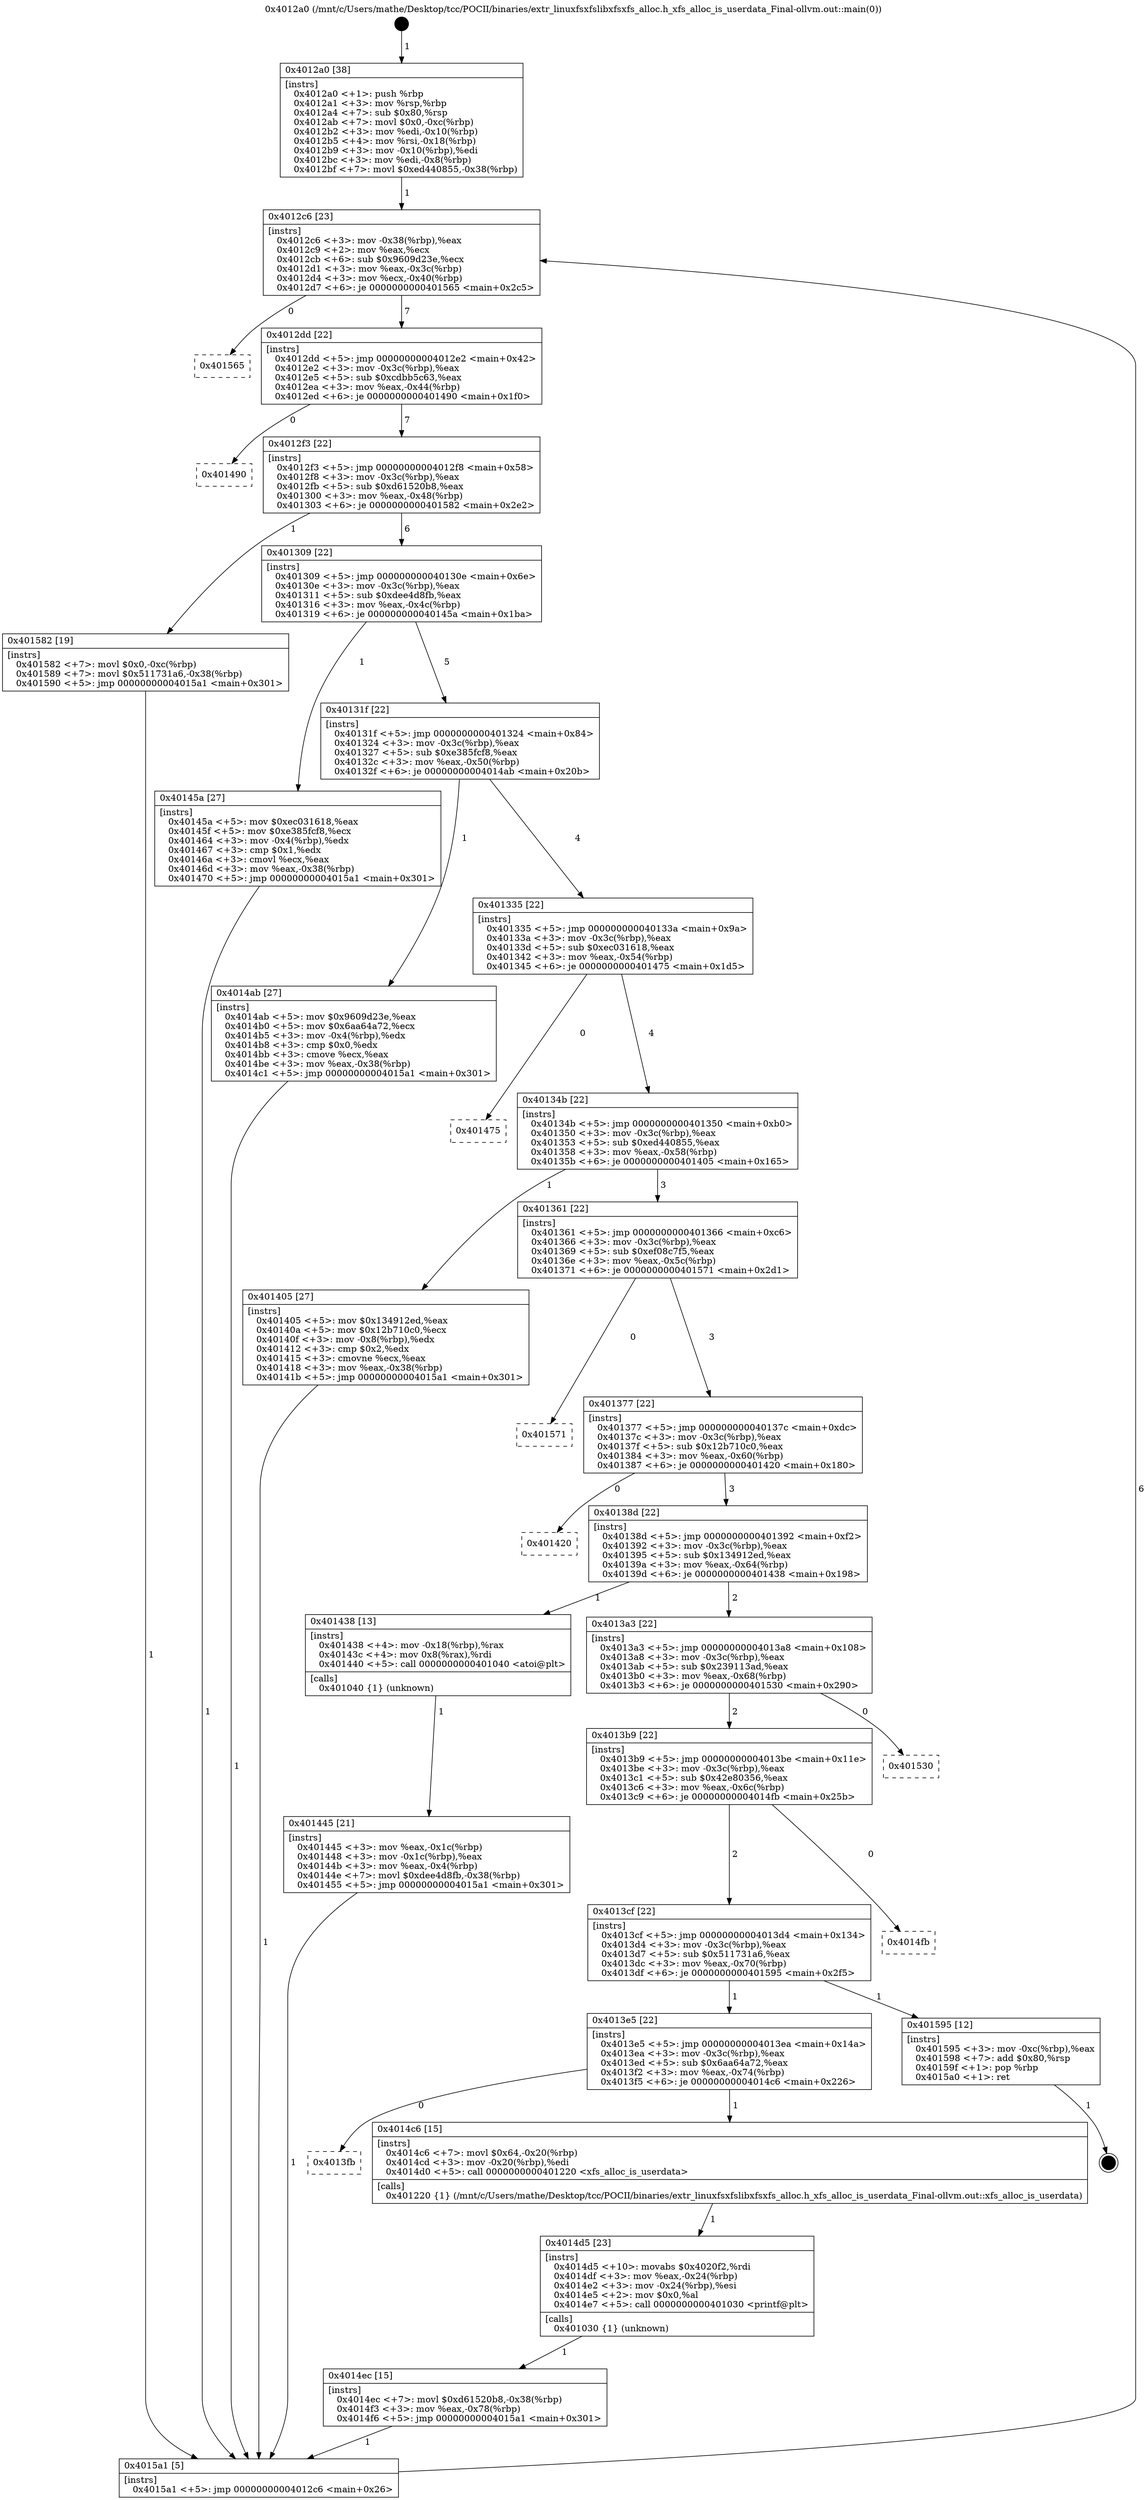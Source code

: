 digraph "0x4012a0" {
  label = "0x4012a0 (/mnt/c/Users/mathe/Desktop/tcc/POCII/binaries/extr_linuxfsxfslibxfsxfs_alloc.h_xfs_alloc_is_userdata_Final-ollvm.out::main(0))"
  labelloc = "t"
  node[shape=record]

  Entry [label="",width=0.3,height=0.3,shape=circle,fillcolor=black,style=filled]
  "0x4012c6" [label="{
     0x4012c6 [23]\l
     | [instrs]\l
     &nbsp;&nbsp;0x4012c6 \<+3\>: mov -0x38(%rbp),%eax\l
     &nbsp;&nbsp;0x4012c9 \<+2\>: mov %eax,%ecx\l
     &nbsp;&nbsp;0x4012cb \<+6\>: sub $0x9609d23e,%ecx\l
     &nbsp;&nbsp;0x4012d1 \<+3\>: mov %eax,-0x3c(%rbp)\l
     &nbsp;&nbsp;0x4012d4 \<+3\>: mov %ecx,-0x40(%rbp)\l
     &nbsp;&nbsp;0x4012d7 \<+6\>: je 0000000000401565 \<main+0x2c5\>\l
  }"]
  "0x401565" [label="{
     0x401565\l
  }", style=dashed]
  "0x4012dd" [label="{
     0x4012dd [22]\l
     | [instrs]\l
     &nbsp;&nbsp;0x4012dd \<+5\>: jmp 00000000004012e2 \<main+0x42\>\l
     &nbsp;&nbsp;0x4012e2 \<+3\>: mov -0x3c(%rbp),%eax\l
     &nbsp;&nbsp;0x4012e5 \<+5\>: sub $0xcdbb5c63,%eax\l
     &nbsp;&nbsp;0x4012ea \<+3\>: mov %eax,-0x44(%rbp)\l
     &nbsp;&nbsp;0x4012ed \<+6\>: je 0000000000401490 \<main+0x1f0\>\l
  }"]
  Exit [label="",width=0.3,height=0.3,shape=circle,fillcolor=black,style=filled,peripheries=2]
  "0x401490" [label="{
     0x401490\l
  }", style=dashed]
  "0x4012f3" [label="{
     0x4012f3 [22]\l
     | [instrs]\l
     &nbsp;&nbsp;0x4012f3 \<+5\>: jmp 00000000004012f8 \<main+0x58\>\l
     &nbsp;&nbsp;0x4012f8 \<+3\>: mov -0x3c(%rbp),%eax\l
     &nbsp;&nbsp;0x4012fb \<+5\>: sub $0xd61520b8,%eax\l
     &nbsp;&nbsp;0x401300 \<+3\>: mov %eax,-0x48(%rbp)\l
     &nbsp;&nbsp;0x401303 \<+6\>: je 0000000000401582 \<main+0x2e2\>\l
  }"]
  "0x4014ec" [label="{
     0x4014ec [15]\l
     | [instrs]\l
     &nbsp;&nbsp;0x4014ec \<+7\>: movl $0xd61520b8,-0x38(%rbp)\l
     &nbsp;&nbsp;0x4014f3 \<+3\>: mov %eax,-0x78(%rbp)\l
     &nbsp;&nbsp;0x4014f6 \<+5\>: jmp 00000000004015a1 \<main+0x301\>\l
  }"]
  "0x401582" [label="{
     0x401582 [19]\l
     | [instrs]\l
     &nbsp;&nbsp;0x401582 \<+7\>: movl $0x0,-0xc(%rbp)\l
     &nbsp;&nbsp;0x401589 \<+7\>: movl $0x511731a6,-0x38(%rbp)\l
     &nbsp;&nbsp;0x401590 \<+5\>: jmp 00000000004015a1 \<main+0x301\>\l
  }"]
  "0x401309" [label="{
     0x401309 [22]\l
     | [instrs]\l
     &nbsp;&nbsp;0x401309 \<+5\>: jmp 000000000040130e \<main+0x6e\>\l
     &nbsp;&nbsp;0x40130e \<+3\>: mov -0x3c(%rbp),%eax\l
     &nbsp;&nbsp;0x401311 \<+5\>: sub $0xdee4d8fb,%eax\l
     &nbsp;&nbsp;0x401316 \<+3\>: mov %eax,-0x4c(%rbp)\l
     &nbsp;&nbsp;0x401319 \<+6\>: je 000000000040145a \<main+0x1ba\>\l
  }"]
  "0x4014d5" [label="{
     0x4014d5 [23]\l
     | [instrs]\l
     &nbsp;&nbsp;0x4014d5 \<+10\>: movabs $0x4020f2,%rdi\l
     &nbsp;&nbsp;0x4014df \<+3\>: mov %eax,-0x24(%rbp)\l
     &nbsp;&nbsp;0x4014e2 \<+3\>: mov -0x24(%rbp),%esi\l
     &nbsp;&nbsp;0x4014e5 \<+2\>: mov $0x0,%al\l
     &nbsp;&nbsp;0x4014e7 \<+5\>: call 0000000000401030 \<printf@plt\>\l
     | [calls]\l
     &nbsp;&nbsp;0x401030 \{1\} (unknown)\l
  }"]
  "0x40145a" [label="{
     0x40145a [27]\l
     | [instrs]\l
     &nbsp;&nbsp;0x40145a \<+5\>: mov $0xec031618,%eax\l
     &nbsp;&nbsp;0x40145f \<+5\>: mov $0xe385fcf8,%ecx\l
     &nbsp;&nbsp;0x401464 \<+3\>: mov -0x4(%rbp),%edx\l
     &nbsp;&nbsp;0x401467 \<+3\>: cmp $0x1,%edx\l
     &nbsp;&nbsp;0x40146a \<+3\>: cmovl %ecx,%eax\l
     &nbsp;&nbsp;0x40146d \<+3\>: mov %eax,-0x38(%rbp)\l
     &nbsp;&nbsp;0x401470 \<+5\>: jmp 00000000004015a1 \<main+0x301\>\l
  }"]
  "0x40131f" [label="{
     0x40131f [22]\l
     | [instrs]\l
     &nbsp;&nbsp;0x40131f \<+5\>: jmp 0000000000401324 \<main+0x84\>\l
     &nbsp;&nbsp;0x401324 \<+3\>: mov -0x3c(%rbp),%eax\l
     &nbsp;&nbsp;0x401327 \<+5\>: sub $0xe385fcf8,%eax\l
     &nbsp;&nbsp;0x40132c \<+3\>: mov %eax,-0x50(%rbp)\l
     &nbsp;&nbsp;0x40132f \<+6\>: je 00000000004014ab \<main+0x20b\>\l
  }"]
  "0x4013fb" [label="{
     0x4013fb\l
  }", style=dashed]
  "0x4014ab" [label="{
     0x4014ab [27]\l
     | [instrs]\l
     &nbsp;&nbsp;0x4014ab \<+5\>: mov $0x9609d23e,%eax\l
     &nbsp;&nbsp;0x4014b0 \<+5\>: mov $0x6aa64a72,%ecx\l
     &nbsp;&nbsp;0x4014b5 \<+3\>: mov -0x4(%rbp),%edx\l
     &nbsp;&nbsp;0x4014b8 \<+3\>: cmp $0x0,%edx\l
     &nbsp;&nbsp;0x4014bb \<+3\>: cmove %ecx,%eax\l
     &nbsp;&nbsp;0x4014be \<+3\>: mov %eax,-0x38(%rbp)\l
     &nbsp;&nbsp;0x4014c1 \<+5\>: jmp 00000000004015a1 \<main+0x301\>\l
  }"]
  "0x401335" [label="{
     0x401335 [22]\l
     | [instrs]\l
     &nbsp;&nbsp;0x401335 \<+5\>: jmp 000000000040133a \<main+0x9a\>\l
     &nbsp;&nbsp;0x40133a \<+3\>: mov -0x3c(%rbp),%eax\l
     &nbsp;&nbsp;0x40133d \<+5\>: sub $0xec031618,%eax\l
     &nbsp;&nbsp;0x401342 \<+3\>: mov %eax,-0x54(%rbp)\l
     &nbsp;&nbsp;0x401345 \<+6\>: je 0000000000401475 \<main+0x1d5\>\l
  }"]
  "0x4014c6" [label="{
     0x4014c6 [15]\l
     | [instrs]\l
     &nbsp;&nbsp;0x4014c6 \<+7\>: movl $0x64,-0x20(%rbp)\l
     &nbsp;&nbsp;0x4014cd \<+3\>: mov -0x20(%rbp),%edi\l
     &nbsp;&nbsp;0x4014d0 \<+5\>: call 0000000000401220 \<xfs_alloc_is_userdata\>\l
     | [calls]\l
     &nbsp;&nbsp;0x401220 \{1\} (/mnt/c/Users/mathe/Desktop/tcc/POCII/binaries/extr_linuxfsxfslibxfsxfs_alloc.h_xfs_alloc_is_userdata_Final-ollvm.out::xfs_alloc_is_userdata)\l
  }"]
  "0x401475" [label="{
     0x401475\l
  }", style=dashed]
  "0x40134b" [label="{
     0x40134b [22]\l
     | [instrs]\l
     &nbsp;&nbsp;0x40134b \<+5\>: jmp 0000000000401350 \<main+0xb0\>\l
     &nbsp;&nbsp;0x401350 \<+3\>: mov -0x3c(%rbp),%eax\l
     &nbsp;&nbsp;0x401353 \<+5\>: sub $0xed440855,%eax\l
     &nbsp;&nbsp;0x401358 \<+3\>: mov %eax,-0x58(%rbp)\l
     &nbsp;&nbsp;0x40135b \<+6\>: je 0000000000401405 \<main+0x165\>\l
  }"]
  "0x4013e5" [label="{
     0x4013e5 [22]\l
     | [instrs]\l
     &nbsp;&nbsp;0x4013e5 \<+5\>: jmp 00000000004013ea \<main+0x14a\>\l
     &nbsp;&nbsp;0x4013ea \<+3\>: mov -0x3c(%rbp),%eax\l
     &nbsp;&nbsp;0x4013ed \<+5\>: sub $0x6aa64a72,%eax\l
     &nbsp;&nbsp;0x4013f2 \<+3\>: mov %eax,-0x74(%rbp)\l
     &nbsp;&nbsp;0x4013f5 \<+6\>: je 00000000004014c6 \<main+0x226\>\l
  }"]
  "0x401405" [label="{
     0x401405 [27]\l
     | [instrs]\l
     &nbsp;&nbsp;0x401405 \<+5\>: mov $0x134912ed,%eax\l
     &nbsp;&nbsp;0x40140a \<+5\>: mov $0x12b710c0,%ecx\l
     &nbsp;&nbsp;0x40140f \<+3\>: mov -0x8(%rbp),%edx\l
     &nbsp;&nbsp;0x401412 \<+3\>: cmp $0x2,%edx\l
     &nbsp;&nbsp;0x401415 \<+3\>: cmovne %ecx,%eax\l
     &nbsp;&nbsp;0x401418 \<+3\>: mov %eax,-0x38(%rbp)\l
     &nbsp;&nbsp;0x40141b \<+5\>: jmp 00000000004015a1 \<main+0x301\>\l
  }"]
  "0x401361" [label="{
     0x401361 [22]\l
     | [instrs]\l
     &nbsp;&nbsp;0x401361 \<+5\>: jmp 0000000000401366 \<main+0xc6\>\l
     &nbsp;&nbsp;0x401366 \<+3\>: mov -0x3c(%rbp),%eax\l
     &nbsp;&nbsp;0x401369 \<+5\>: sub $0xef08c7f5,%eax\l
     &nbsp;&nbsp;0x40136e \<+3\>: mov %eax,-0x5c(%rbp)\l
     &nbsp;&nbsp;0x401371 \<+6\>: je 0000000000401571 \<main+0x2d1\>\l
  }"]
  "0x4015a1" [label="{
     0x4015a1 [5]\l
     | [instrs]\l
     &nbsp;&nbsp;0x4015a1 \<+5\>: jmp 00000000004012c6 \<main+0x26\>\l
  }"]
  "0x4012a0" [label="{
     0x4012a0 [38]\l
     | [instrs]\l
     &nbsp;&nbsp;0x4012a0 \<+1\>: push %rbp\l
     &nbsp;&nbsp;0x4012a1 \<+3\>: mov %rsp,%rbp\l
     &nbsp;&nbsp;0x4012a4 \<+7\>: sub $0x80,%rsp\l
     &nbsp;&nbsp;0x4012ab \<+7\>: movl $0x0,-0xc(%rbp)\l
     &nbsp;&nbsp;0x4012b2 \<+3\>: mov %edi,-0x10(%rbp)\l
     &nbsp;&nbsp;0x4012b5 \<+4\>: mov %rsi,-0x18(%rbp)\l
     &nbsp;&nbsp;0x4012b9 \<+3\>: mov -0x10(%rbp),%edi\l
     &nbsp;&nbsp;0x4012bc \<+3\>: mov %edi,-0x8(%rbp)\l
     &nbsp;&nbsp;0x4012bf \<+7\>: movl $0xed440855,-0x38(%rbp)\l
  }"]
  "0x401595" [label="{
     0x401595 [12]\l
     | [instrs]\l
     &nbsp;&nbsp;0x401595 \<+3\>: mov -0xc(%rbp),%eax\l
     &nbsp;&nbsp;0x401598 \<+7\>: add $0x80,%rsp\l
     &nbsp;&nbsp;0x40159f \<+1\>: pop %rbp\l
     &nbsp;&nbsp;0x4015a0 \<+1\>: ret\l
  }"]
  "0x401571" [label="{
     0x401571\l
  }", style=dashed]
  "0x401377" [label="{
     0x401377 [22]\l
     | [instrs]\l
     &nbsp;&nbsp;0x401377 \<+5\>: jmp 000000000040137c \<main+0xdc\>\l
     &nbsp;&nbsp;0x40137c \<+3\>: mov -0x3c(%rbp),%eax\l
     &nbsp;&nbsp;0x40137f \<+5\>: sub $0x12b710c0,%eax\l
     &nbsp;&nbsp;0x401384 \<+3\>: mov %eax,-0x60(%rbp)\l
     &nbsp;&nbsp;0x401387 \<+6\>: je 0000000000401420 \<main+0x180\>\l
  }"]
  "0x4013cf" [label="{
     0x4013cf [22]\l
     | [instrs]\l
     &nbsp;&nbsp;0x4013cf \<+5\>: jmp 00000000004013d4 \<main+0x134\>\l
     &nbsp;&nbsp;0x4013d4 \<+3\>: mov -0x3c(%rbp),%eax\l
     &nbsp;&nbsp;0x4013d7 \<+5\>: sub $0x511731a6,%eax\l
     &nbsp;&nbsp;0x4013dc \<+3\>: mov %eax,-0x70(%rbp)\l
     &nbsp;&nbsp;0x4013df \<+6\>: je 0000000000401595 \<main+0x2f5\>\l
  }"]
  "0x401420" [label="{
     0x401420\l
  }", style=dashed]
  "0x40138d" [label="{
     0x40138d [22]\l
     | [instrs]\l
     &nbsp;&nbsp;0x40138d \<+5\>: jmp 0000000000401392 \<main+0xf2\>\l
     &nbsp;&nbsp;0x401392 \<+3\>: mov -0x3c(%rbp),%eax\l
     &nbsp;&nbsp;0x401395 \<+5\>: sub $0x134912ed,%eax\l
     &nbsp;&nbsp;0x40139a \<+3\>: mov %eax,-0x64(%rbp)\l
     &nbsp;&nbsp;0x40139d \<+6\>: je 0000000000401438 \<main+0x198\>\l
  }"]
  "0x4014fb" [label="{
     0x4014fb\l
  }", style=dashed]
  "0x401438" [label="{
     0x401438 [13]\l
     | [instrs]\l
     &nbsp;&nbsp;0x401438 \<+4\>: mov -0x18(%rbp),%rax\l
     &nbsp;&nbsp;0x40143c \<+4\>: mov 0x8(%rax),%rdi\l
     &nbsp;&nbsp;0x401440 \<+5\>: call 0000000000401040 \<atoi@plt\>\l
     | [calls]\l
     &nbsp;&nbsp;0x401040 \{1\} (unknown)\l
  }"]
  "0x4013a3" [label="{
     0x4013a3 [22]\l
     | [instrs]\l
     &nbsp;&nbsp;0x4013a3 \<+5\>: jmp 00000000004013a8 \<main+0x108\>\l
     &nbsp;&nbsp;0x4013a8 \<+3\>: mov -0x3c(%rbp),%eax\l
     &nbsp;&nbsp;0x4013ab \<+5\>: sub $0x239113ad,%eax\l
     &nbsp;&nbsp;0x4013b0 \<+3\>: mov %eax,-0x68(%rbp)\l
     &nbsp;&nbsp;0x4013b3 \<+6\>: je 0000000000401530 \<main+0x290\>\l
  }"]
  "0x401445" [label="{
     0x401445 [21]\l
     | [instrs]\l
     &nbsp;&nbsp;0x401445 \<+3\>: mov %eax,-0x1c(%rbp)\l
     &nbsp;&nbsp;0x401448 \<+3\>: mov -0x1c(%rbp),%eax\l
     &nbsp;&nbsp;0x40144b \<+3\>: mov %eax,-0x4(%rbp)\l
     &nbsp;&nbsp;0x40144e \<+7\>: movl $0xdee4d8fb,-0x38(%rbp)\l
     &nbsp;&nbsp;0x401455 \<+5\>: jmp 00000000004015a1 \<main+0x301\>\l
  }"]
  "0x4013b9" [label="{
     0x4013b9 [22]\l
     | [instrs]\l
     &nbsp;&nbsp;0x4013b9 \<+5\>: jmp 00000000004013be \<main+0x11e\>\l
     &nbsp;&nbsp;0x4013be \<+3\>: mov -0x3c(%rbp),%eax\l
     &nbsp;&nbsp;0x4013c1 \<+5\>: sub $0x42e80356,%eax\l
     &nbsp;&nbsp;0x4013c6 \<+3\>: mov %eax,-0x6c(%rbp)\l
     &nbsp;&nbsp;0x4013c9 \<+6\>: je 00000000004014fb \<main+0x25b\>\l
  }"]
  "0x401530" [label="{
     0x401530\l
  }", style=dashed]
  Entry -> "0x4012a0" [label=" 1"]
  "0x4012c6" -> "0x401565" [label=" 0"]
  "0x4012c6" -> "0x4012dd" [label=" 7"]
  "0x401595" -> Exit [label=" 1"]
  "0x4012dd" -> "0x401490" [label=" 0"]
  "0x4012dd" -> "0x4012f3" [label=" 7"]
  "0x401582" -> "0x4015a1" [label=" 1"]
  "0x4012f3" -> "0x401582" [label=" 1"]
  "0x4012f3" -> "0x401309" [label=" 6"]
  "0x4014ec" -> "0x4015a1" [label=" 1"]
  "0x401309" -> "0x40145a" [label=" 1"]
  "0x401309" -> "0x40131f" [label=" 5"]
  "0x4014d5" -> "0x4014ec" [label=" 1"]
  "0x40131f" -> "0x4014ab" [label=" 1"]
  "0x40131f" -> "0x401335" [label=" 4"]
  "0x4014c6" -> "0x4014d5" [label=" 1"]
  "0x401335" -> "0x401475" [label=" 0"]
  "0x401335" -> "0x40134b" [label=" 4"]
  "0x4013e5" -> "0x4013fb" [label=" 0"]
  "0x40134b" -> "0x401405" [label=" 1"]
  "0x40134b" -> "0x401361" [label=" 3"]
  "0x401405" -> "0x4015a1" [label=" 1"]
  "0x4012a0" -> "0x4012c6" [label=" 1"]
  "0x4015a1" -> "0x4012c6" [label=" 6"]
  "0x4013e5" -> "0x4014c6" [label=" 1"]
  "0x401361" -> "0x401571" [label=" 0"]
  "0x401361" -> "0x401377" [label=" 3"]
  "0x4013cf" -> "0x4013e5" [label=" 1"]
  "0x401377" -> "0x401420" [label=" 0"]
  "0x401377" -> "0x40138d" [label=" 3"]
  "0x4013cf" -> "0x401595" [label=" 1"]
  "0x40138d" -> "0x401438" [label=" 1"]
  "0x40138d" -> "0x4013a3" [label=" 2"]
  "0x401438" -> "0x401445" [label=" 1"]
  "0x401445" -> "0x4015a1" [label=" 1"]
  "0x40145a" -> "0x4015a1" [label=" 1"]
  "0x4014ab" -> "0x4015a1" [label=" 1"]
  "0x4013b9" -> "0x4013cf" [label=" 2"]
  "0x4013a3" -> "0x401530" [label=" 0"]
  "0x4013a3" -> "0x4013b9" [label=" 2"]
  "0x4013b9" -> "0x4014fb" [label=" 0"]
}
